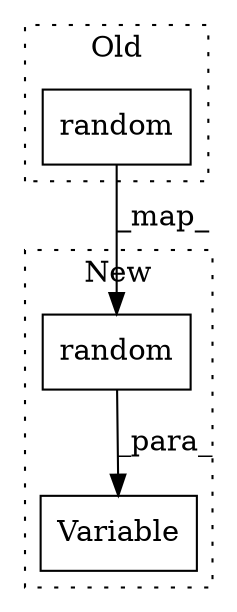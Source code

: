 digraph G {
subgraph cluster0 {
1 [label="random" a="32" s="12090,12105" l="7,1" shape="box"];
label = "Old";
style="dotted";
}
subgraph cluster1 {
2 [label="random" a="32" s="12192,12207" l="7,1" shape="box"];
3 [label="Variable" a="32" s="12178,12208" l="9,1" shape="box"];
label = "New";
style="dotted";
}
1 -> 2 [label="_map_"];
2 -> 3 [label="_para_"];
}